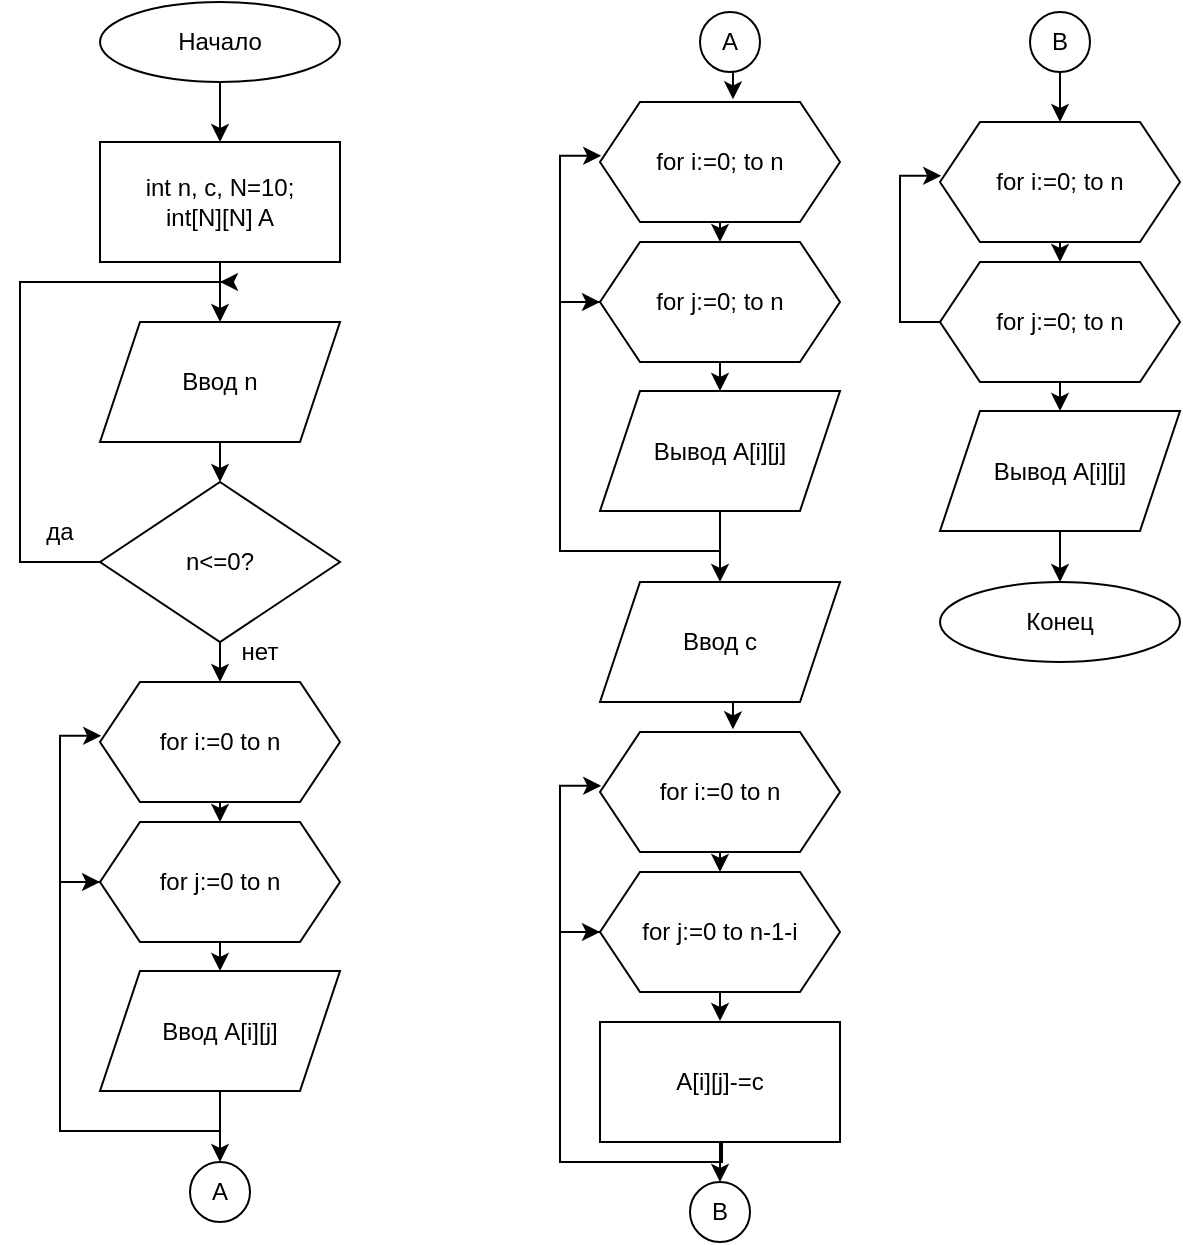 <mxfile version="21.3.4" type="github">
  <diagram id="C5RBs43oDa-KdzZeNtuy" name="Page-1">
    <mxGraphModel dx="2125" dy="1178" grid="1" gridSize="10" guides="1" tooltips="1" connect="1" arrows="1" fold="1" page="1" pageScale="1" pageWidth="827" pageHeight="1169" math="0" shadow="0">
      <root>
        <mxCell id="WIyWlLk6GJQsqaUBKTNV-0" />
        <mxCell id="WIyWlLk6GJQsqaUBKTNV-1" parent="WIyWlLk6GJQsqaUBKTNV-0" />
        <mxCell id="OMOyGlyV_K3_ukJA3dGh-2" style="edgeStyle=orthogonalEdgeStyle;rounded=0;orthogonalLoop=1;jettySize=auto;html=1;exitX=0.5;exitY=1;exitDx=0;exitDy=0;entryX=0.5;entryY=0;entryDx=0;entryDy=0;" edge="1" parent="WIyWlLk6GJQsqaUBKTNV-1" source="OMOyGlyV_K3_ukJA3dGh-0" target="OMOyGlyV_K3_ukJA3dGh-1">
          <mxGeometry relative="1" as="geometry" />
        </mxCell>
        <mxCell id="OMOyGlyV_K3_ukJA3dGh-0" value="Начало" style="ellipse;whiteSpace=wrap;html=1;" vertex="1" parent="WIyWlLk6GJQsqaUBKTNV-1">
          <mxGeometry x="310" y="40" width="120" height="40" as="geometry" />
        </mxCell>
        <mxCell id="OMOyGlyV_K3_ukJA3dGh-6" style="edgeStyle=orthogonalEdgeStyle;rounded=0;orthogonalLoop=1;jettySize=auto;html=1;exitX=0.5;exitY=1;exitDx=0;exitDy=0;entryX=0.5;entryY=0;entryDx=0;entryDy=0;" edge="1" parent="WIyWlLk6GJQsqaUBKTNV-1" source="OMOyGlyV_K3_ukJA3dGh-1" target="OMOyGlyV_K3_ukJA3dGh-3">
          <mxGeometry relative="1" as="geometry" />
        </mxCell>
        <mxCell id="OMOyGlyV_K3_ukJA3dGh-1" value="int n, c, N=10;&lt;br&gt;int[N][N] A" style="rounded=0;whiteSpace=wrap;html=1;" vertex="1" parent="WIyWlLk6GJQsqaUBKTNV-1">
          <mxGeometry x="310" y="110" width="120" height="60" as="geometry" />
        </mxCell>
        <mxCell id="OMOyGlyV_K3_ukJA3dGh-7" style="edgeStyle=orthogonalEdgeStyle;rounded=0;orthogonalLoop=1;jettySize=auto;html=1;exitX=0.5;exitY=1;exitDx=0;exitDy=0;entryX=0.5;entryY=0;entryDx=0;entryDy=0;" edge="1" parent="WIyWlLk6GJQsqaUBKTNV-1" source="OMOyGlyV_K3_ukJA3dGh-3" target="OMOyGlyV_K3_ukJA3dGh-4">
          <mxGeometry relative="1" as="geometry" />
        </mxCell>
        <mxCell id="OMOyGlyV_K3_ukJA3dGh-3" value="Ввод n" style="shape=parallelogram;perimeter=parallelogramPerimeter;whiteSpace=wrap;html=1;fixedSize=1;" vertex="1" parent="WIyWlLk6GJQsqaUBKTNV-1">
          <mxGeometry x="310" y="200" width="120" height="60" as="geometry" />
        </mxCell>
        <mxCell id="OMOyGlyV_K3_ukJA3dGh-5" style="edgeStyle=orthogonalEdgeStyle;rounded=0;orthogonalLoop=1;jettySize=auto;html=1;exitX=0;exitY=0.5;exitDx=0;exitDy=0;" edge="1" parent="WIyWlLk6GJQsqaUBKTNV-1" source="OMOyGlyV_K3_ukJA3dGh-4">
          <mxGeometry relative="1" as="geometry">
            <mxPoint x="370" y="180" as="targetPoint" />
            <Array as="points">
              <mxPoint x="270" y="320" />
              <mxPoint x="270" y="180" />
              <mxPoint x="371" y="180" />
            </Array>
          </mxGeometry>
        </mxCell>
        <mxCell id="OMOyGlyV_K3_ukJA3dGh-11" style="edgeStyle=orthogonalEdgeStyle;rounded=0;orthogonalLoop=1;jettySize=auto;html=1;exitX=0.5;exitY=1;exitDx=0;exitDy=0;" edge="1" parent="WIyWlLk6GJQsqaUBKTNV-1" source="OMOyGlyV_K3_ukJA3dGh-4">
          <mxGeometry relative="1" as="geometry">
            <mxPoint x="370" y="380" as="targetPoint" />
          </mxGeometry>
        </mxCell>
        <mxCell id="OMOyGlyV_K3_ukJA3dGh-4" value="n&amp;lt;=0?" style="rhombus;whiteSpace=wrap;html=1;" vertex="1" parent="WIyWlLk6GJQsqaUBKTNV-1">
          <mxGeometry x="310" y="280" width="120" height="80" as="geometry" />
        </mxCell>
        <mxCell id="OMOyGlyV_K3_ukJA3dGh-8" value="да" style="text;html=1;strokeColor=none;fillColor=none;align=center;verticalAlign=middle;whiteSpace=wrap;rounded=0;" vertex="1" parent="WIyWlLk6GJQsqaUBKTNV-1">
          <mxGeometry x="260" y="290" width="60" height="30" as="geometry" />
        </mxCell>
        <mxCell id="OMOyGlyV_K3_ukJA3dGh-12" value="нет" style="text;html=1;strokeColor=none;fillColor=none;align=center;verticalAlign=middle;whiteSpace=wrap;rounded=0;" vertex="1" parent="WIyWlLk6GJQsqaUBKTNV-1">
          <mxGeometry x="360" y="350" width="60" height="30" as="geometry" />
        </mxCell>
        <mxCell id="OMOyGlyV_K3_ukJA3dGh-16" value="Ввод с" style="shape=parallelogram;perimeter=parallelogramPerimeter;whiteSpace=wrap;html=1;fixedSize=1;" vertex="1" parent="WIyWlLk6GJQsqaUBKTNV-1">
          <mxGeometry x="560" y="330" width="120" height="60" as="geometry" />
        </mxCell>
        <mxCell id="OMOyGlyV_K3_ukJA3dGh-26" style="edgeStyle=orthogonalEdgeStyle;rounded=0;orthogonalLoop=1;jettySize=auto;html=1;exitX=0.5;exitY=1;exitDx=0;exitDy=0;entryX=0.5;entryY=0;entryDx=0;entryDy=0;" edge="1" parent="WIyWlLk6GJQsqaUBKTNV-1" source="OMOyGlyV_K3_ukJA3dGh-27" target="OMOyGlyV_K3_ukJA3dGh-29">
          <mxGeometry relative="1" as="geometry" />
        </mxCell>
        <mxCell id="OMOyGlyV_K3_ukJA3dGh-27" value="for i:=0 to n" style="shape=hexagon;perimeter=hexagonPerimeter2;whiteSpace=wrap;html=1;fixedSize=1;" vertex="1" parent="WIyWlLk6GJQsqaUBKTNV-1">
          <mxGeometry x="310" y="380" width="120" height="60" as="geometry" />
        </mxCell>
        <mxCell id="OMOyGlyV_K3_ukJA3dGh-28" style="edgeStyle=orthogonalEdgeStyle;rounded=0;orthogonalLoop=1;jettySize=auto;html=1;exitX=0.5;exitY=1;exitDx=0;exitDy=0;entryX=0.5;entryY=0;entryDx=0;entryDy=0;" edge="1" parent="WIyWlLk6GJQsqaUBKTNV-1" source="OMOyGlyV_K3_ukJA3dGh-29" target="OMOyGlyV_K3_ukJA3dGh-32">
          <mxGeometry relative="1" as="geometry" />
        </mxCell>
        <mxCell id="OMOyGlyV_K3_ukJA3dGh-33" style="edgeStyle=orthogonalEdgeStyle;rounded=0;orthogonalLoop=1;jettySize=auto;html=1;exitX=0;exitY=0.5;exitDx=0;exitDy=0;entryX=0.005;entryY=0.448;entryDx=0;entryDy=0;entryPerimeter=0;" edge="1" parent="WIyWlLk6GJQsqaUBKTNV-1" source="OMOyGlyV_K3_ukJA3dGh-29" target="OMOyGlyV_K3_ukJA3dGh-27">
          <mxGeometry relative="1" as="geometry" />
        </mxCell>
        <mxCell id="OMOyGlyV_K3_ukJA3dGh-29" value="for j:=0 to n" style="shape=hexagon;perimeter=hexagonPerimeter2;whiteSpace=wrap;html=1;fixedSize=1;" vertex="1" parent="WIyWlLk6GJQsqaUBKTNV-1">
          <mxGeometry x="310" y="450" width="120" height="60" as="geometry" />
        </mxCell>
        <mxCell id="OMOyGlyV_K3_ukJA3dGh-30" style="edgeStyle=orthogonalEdgeStyle;rounded=0;orthogonalLoop=1;jettySize=auto;html=1;exitX=0.5;exitY=1;exitDx=0;exitDy=0;entryX=0;entryY=0.5;entryDx=0;entryDy=0;" edge="1" parent="WIyWlLk6GJQsqaUBKTNV-1" source="OMOyGlyV_K3_ukJA3dGh-32" target="OMOyGlyV_K3_ukJA3dGh-29">
          <mxGeometry relative="1" as="geometry" />
        </mxCell>
        <mxCell id="OMOyGlyV_K3_ukJA3dGh-36" style="edgeStyle=orthogonalEdgeStyle;rounded=0;orthogonalLoop=1;jettySize=auto;html=1;exitX=0.5;exitY=1;exitDx=0;exitDy=0;entryX=0.5;entryY=0;entryDx=0;entryDy=0;" edge="1" parent="WIyWlLk6GJQsqaUBKTNV-1" source="OMOyGlyV_K3_ukJA3dGh-32" target="OMOyGlyV_K3_ukJA3dGh-35">
          <mxGeometry relative="1" as="geometry" />
        </mxCell>
        <mxCell id="OMOyGlyV_K3_ukJA3dGh-32" value="Ввод A[i][j]" style="shape=parallelogram;perimeter=parallelogramPerimeter;whiteSpace=wrap;html=1;fixedSize=1;" vertex="1" parent="WIyWlLk6GJQsqaUBKTNV-1">
          <mxGeometry x="310" y="524.5" width="120" height="60" as="geometry" />
        </mxCell>
        <mxCell id="OMOyGlyV_K3_ukJA3dGh-35" value="A" style="ellipse;whiteSpace=wrap;html=1;aspect=fixed;" vertex="1" parent="WIyWlLk6GJQsqaUBKTNV-1">
          <mxGeometry x="355" y="620" width="30" height="30" as="geometry" />
        </mxCell>
        <mxCell id="OMOyGlyV_K3_ukJA3dGh-47" style="edgeStyle=orthogonalEdgeStyle;rounded=0;orthogonalLoop=1;jettySize=auto;html=1;exitX=0.5;exitY=1;exitDx=0;exitDy=0;entryX=0.554;entryY=-0.022;entryDx=0;entryDy=0;entryPerimeter=0;" edge="1" parent="WIyWlLk6GJQsqaUBKTNV-1" source="OMOyGlyV_K3_ukJA3dGh-37" target="OMOyGlyV_K3_ukJA3dGh-39">
          <mxGeometry relative="1" as="geometry" />
        </mxCell>
        <mxCell id="OMOyGlyV_K3_ukJA3dGh-37" value="A" style="ellipse;whiteSpace=wrap;html=1;aspect=fixed;" vertex="1" parent="WIyWlLk6GJQsqaUBKTNV-1">
          <mxGeometry x="610" y="45" width="30" height="30" as="geometry" />
        </mxCell>
        <mxCell id="OMOyGlyV_K3_ukJA3dGh-38" style="edgeStyle=orthogonalEdgeStyle;rounded=0;orthogonalLoop=1;jettySize=auto;html=1;exitX=0.5;exitY=1;exitDx=0;exitDy=0;entryX=0.5;entryY=0;entryDx=0;entryDy=0;" edge="1" parent="WIyWlLk6GJQsqaUBKTNV-1" source="OMOyGlyV_K3_ukJA3dGh-39" target="OMOyGlyV_K3_ukJA3dGh-42">
          <mxGeometry relative="1" as="geometry" />
        </mxCell>
        <mxCell id="OMOyGlyV_K3_ukJA3dGh-39" value="for i:=0; to n" style="shape=hexagon;perimeter=hexagonPerimeter2;whiteSpace=wrap;html=1;fixedSize=1;" vertex="1" parent="WIyWlLk6GJQsqaUBKTNV-1">
          <mxGeometry x="560" y="90" width="120" height="60" as="geometry" />
        </mxCell>
        <mxCell id="OMOyGlyV_K3_ukJA3dGh-40" style="edgeStyle=orthogonalEdgeStyle;rounded=0;orthogonalLoop=1;jettySize=auto;html=1;exitX=0.5;exitY=1;exitDx=0;exitDy=0;entryX=0.5;entryY=0;entryDx=0;entryDy=0;" edge="1" parent="WIyWlLk6GJQsqaUBKTNV-1" source="OMOyGlyV_K3_ukJA3dGh-42" target="OMOyGlyV_K3_ukJA3dGh-45">
          <mxGeometry relative="1" as="geometry" />
        </mxCell>
        <mxCell id="OMOyGlyV_K3_ukJA3dGh-41" style="edgeStyle=orthogonalEdgeStyle;rounded=0;orthogonalLoop=1;jettySize=auto;html=1;exitX=0;exitY=0.5;exitDx=0;exitDy=0;entryX=0.005;entryY=0.448;entryDx=0;entryDy=0;entryPerimeter=0;" edge="1" parent="WIyWlLk6GJQsqaUBKTNV-1" source="OMOyGlyV_K3_ukJA3dGh-42" target="OMOyGlyV_K3_ukJA3dGh-39">
          <mxGeometry relative="1" as="geometry" />
        </mxCell>
        <mxCell id="OMOyGlyV_K3_ukJA3dGh-42" value="for j:=0; to n" style="shape=hexagon;perimeter=hexagonPerimeter2;whiteSpace=wrap;html=1;fixedSize=1;" vertex="1" parent="WIyWlLk6GJQsqaUBKTNV-1">
          <mxGeometry x="560" y="160" width="120" height="60" as="geometry" />
        </mxCell>
        <mxCell id="OMOyGlyV_K3_ukJA3dGh-43" style="edgeStyle=orthogonalEdgeStyle;rounded=0;orthogonalLoop=1;jettySize=auto;html=1;exitX=0.5;exitY=1;exitDx=0;exitDy=0;entryX=0;entryY=0.5;entryDx=0;entryDy=0;" edge="1" parent="WIyWlLk6GJQsqaUBKTNV-1" source="OMOyGlyV_K3_ukJA3dGh-45" target="OMOyGlyV_K3_ukJA3dGh-42">
          <mxGeometry relative="1" as="geometry" />
        </mxCell>
        <mxCell id="OMOyGlyV_K3_ukJA3dGh-44" style="edgeStyle=orthogonalEdgeStyle;rounded=0;orthogonalLoop=1;jettySize=auto;html=1;exitX=0.5;exitY=1;exitDx=0;exitDy=0;entryX=0.5;entryY=0;entryDx=0;entryDy=0;" edge="1" parent="WIyWlLk6GJQsqaUBKTNV-1" source="OMOyGlyV_K3_ukJA3dGh-45">
          <mxGeometry relative="1" as="geometry">
            <mxPoint x="620" y="330" as="targetPoint" />
          </mxGeometry>
        </mxCell>
        <mxCell id="OMOyGlyV_K3_ukJA3dGh-45" value="Вывод A[i][j]" style="shape=parallelogram;perimeter=parallelogramPerimeter;whiteSpace=wrap;html=1;fixedSize=1;" vertex="1" parent="WIyWlLk6GJQsqaUBKTNV-1">
          <mxGeometry x="560" y="234.5" width="120" height="60" as="geometry" />
        </mxCell>
        <mxCell id="OMOyGlyV_K3_ukJA3dGh-48" style="edgeStyle=orthogonalEdgeStyle;rounded=0;orthogonalLoop=1;jettySize=auto;html=1;exitX=0.5;exitY=1;exitDx=0;exitDy=0;entryX=0.554;entryY=-0.022;entryDx=0;entryDy=0;entryPerimeter=0;" edge="1" parent="WIyWlLk6GJQsqaUBKTNV-1" target="OMOyGlyV_K3_ukJA3dGh-50">
          <mxGeometry relative="1" as="geometry">
            <mxPoint x="625" y="390" as="sourcePoint" />
          </mxGeometry>
        </mxCell>
        <mxCell id="OMOyGlyV_K3_ukJA3dGh-49" style="edgeStyle=orthogonalEdgeStyle;rounded=0;orthogonalLoop=1;jettySize=auto;html=1;exitX=0.5;exitY=1;exitDx=0;exitDy=0;entryX=0.5;entryY=0;entryDx=0;entryDy=0;" edge="1" parent="WIyWlLk6GJQsqaUBKTNV-1" source="OMOyGlyV_K3_ukJA3dGh-50" target="OMOyGlyV_K3_ukJA3dGh-53">
          <mxGeometry relative="1" as="geometry" />
        </mxCell>
        <mxCell id="OMOyGlyV_K3_ukJA3dGh-50" value="for i:=0 to n" style="shape=hexagon;perimeter=hexagonPerimeter2;whiteSpace=wrap;html=1;fixedSize=1;" vertex="1" parent="WIyWlLk6GJQsqaUBKTNV-1">
          <mxGeometry x="560" y="405" width="120" height="60" as="geometry" />
        </mxCell>
        <mxCell id="OMOyGlyV_K3_ukJA3dGh-51" style="edgeStyle=orthogonalEdgeStyle;rounded=0;orthogonalLoop=1;jettySize=auto;html=1;exitX=0.5;exitY=1;exitDx=0;exitDy=0;entryX=0.5;entryY=0;entryDx=0;entryDy=0;" edge="1" parent="WIyWlLk6GJQsqaUBKTNV-1" source="OMOyGlyV_K3_ukJA3dGh-53">
          <mxGeometry relative="1" as="geometry">
            <mxPoint x="620" y="549.5" as="targetPoint" />
          </mxGeometry>
        </mxCell>
        <mxCell id="OMOyGlyV_K3_ukJA3dGh-52" style="edgeStyle=orthogonalEdgeStyle;rounded=0;orthogonalLoop=1;jettySize=auto;html=1;exitX=0;exitY=0.5;exitDx=0;exitDy=0;entryX=0.005;entryY=0.448;entryDx=0;entryDy=0;entryPerimeter=0;" edge="1" parent="WIyWlLk6GJQsqaUBKTNV-1" source="OMOyGlyV_K3_ukJA3dGh-53" target="OMOyGlyV_K3_ukJA3dGh-50">
          <mxGeometry relative="1" as="geometry" />
        </mxCell>
        <mxCell id="OMOyGlyV_K3_ukJA3dGh-53" value="for j:=0 to n-1-i" style="shape=hexagon;perimeter=hexagonPerimeter2;whiteSpace=wrap;html=1;fixedSize=1;" vertex="1" parent="WIyWlLk6GJQsqaUBKTNV-1">
          <mxGeometry x="560" y="475" width="120" height="60" as="geometry" />
        </mxCell>
        <mxCell id="OMOyGlyV_K3_ukJA3dGh-54" style="edgeStyle=orthogonalEdgeStyle;rounded=0;orthogonalLoop=1;jettySize=auto;html=1;exitX=0.5;exitY=1;exitDx=0;exitDy=0;entryX=0;entryY=0.5;entryDx=0;entryDy=0;" edge="1" parent="WIyWlLk6GJQsqaUBKTNV-1" target="OMOyGlyV_K3_ukJA3dGh-53">
          <mxGeometry relative="1" as="geometry">
            <mxPoint x="620" y="609.5" as="sourcePoint" />
            <Array as="points">
              <mxPoint x="621" y="610" />
              <mxPoint x="621" y="620" />
              <mxPoint x="540" y="620" />
              <mxPoint x="540" y="505" />
            </Array>
          </mxGeometry>
        </mxCell>
        <mxCell id="OMOyGlyV_K3_ukJA3dGh-58" style="edgeStyle=orthogonalEdgeStyle;rounded=0;orthogonalLoop=1;jettySize=auto;html=1;exitX=0.5;exitY=1;exitDx=0;exitDy=0;entryX=0.5;entryY=0;entryDx=0;entryDy=0;" edge="1" parent="WIyWlLk6GJQsqaUBKTNV-1" source="OMOyGlyV_K3_ukJA3dGh-56" target="OMOyGlyV_K3_ukJA3dGh-57">
          <mxGeometry relative="1" as="geometry" />
        </mxCell>
        <mxCell id="OMOyGlyV_K3_ukJA3dGh-56" value="A[i][j]-=c" style="rounded=0;whiteSpace=wrap;html=1;" vertex="1" parent="WIyWlLk6GJQsqaUBKTNV-1">
          <mxGeometry x="560" y="550" width="120" height="60" as="geometry" />
        </mxCell>
        <mxCell id="OMOyGlyV_K3_ukJA3dGh-57" value="B" style="ellipse;whiteSpace=wrap;html=1;aspect=fixed;" vertex="1" parent="WIyWlLk6GJQsqaUBKTNV-1">
          <mxGeometry x="605" y="630" width="30" height="30" as="geometry" />
        </mxCell>
        <mxCell id="OMOyGlyV_K3_ukJA3dGh-66" style="edgeStyle=orthogonalEdgeStyle;rounded=0;orthogonalLoop=1;jettySize=auto;html=1;exitX=0.5;exitY=1;exitDx=0;exitDy=0;entryX=0.5;entryY=0;entryDx=0;entryDy=0;" edge="1" parent="WIyWlLk6GJQsqaUBKTNV-1" source="OMOyGlyV_K3_ukJA3dGh-59" target="OMOyGlyV_K3_ukJA3dGh-61">
          <mxGeometry relative="1" as="geometry" />
        </mxCell>
        <mxCell id="OMOyGlyV_K3_ukJA3dGh-59" value="B" style="ellipse;whiteSpace=wrap;html=1;aspect=fixed;" vertex="1" parent="WIyWlLk6GJQsqaUBKTNV-1">
          <mxGeometry x="775" y="45" width="30" height="30" as="geometry" />
        </mxCell>
        <mxCell id="OMOyGlyV_K3_ukJA3dGh-60" style="edgeStyle=orthogonalEdgeStyle;rounded=0;orthogonalLoop=1;jettySize=auto;html=1;exitX=0.5;exitY=1;exitDx=0;exitDy=0;entryX=0.5;entryY=0;entryDx=0;entryDy=0;" edge="1" parent="WIyWlLk6GJQsqaUBKTNV-1" source="OMOyGlyV_K3_ukJA3dGh-61" target="OMOyGlyV_K3_ukJA3dGh-64">
          <mxGeometry relative="1" as="geometry" />
        </mxCell>
        <mxCell id="OMOyGlyV_K3_ukJA3dGh-61" value="for i:=0; to n" style="shape=hexagon;perimeter=hexagonPerimeter2;whiteSpace=wrap;html=1;fixedSize=1;" vertex="1" parent="WIyWlLk6GJQsqaUBKTNV-1">
          <mxGeometry x="730" y="100" width="120" height="60" as="geometry" />
        </mxCell>
        <mxCell id="OMOyGlyV_K3_ukJA3dGh-62" style="edgeStyle=orthogonalEdgeStyle;rounded=0;orthogonalLoop=1;jettySize=auto;html=1;exitX=0.5;exitY=1;exitDx=0;exitDy=0;entryX=0.5;entryY=0;entryDx=0;entryDy=0;" edge="1" parent="WIyWlLk6GJQsqaUBKTNV-1" source="OMOyGlyV_K3_ukJA3dGh-64" target="OMOyGlyV_K3_ukJA3dGh-65">
          <mxGeometry relative="1" as="geometry" />
        </mxCell>
        <mxCell id="OMOyGlyV_K3_ukJA3dGh-63" style="edgeStyle=orthogonalEdgeStyle;rounded=0;orthogonalLoop=1;jettySize=auto;html=1;exitX=0;exitY=0.5;exitDx=0;exitDy=0;entryX=0.005;entryY=0.448;entryDx=0;entryDy=0;entryPerimeter=0;" edge="1" parent="WIyWlLk6GJQsqaUBKTNV-1" source="OMOyGlyV_K3_ukJA3dGh-64" target="OMOyGlyV_K3_ukJA3dGh-61">
          <mxGeometry relative="1" as="geometry" />
        </mxCell>
        <mxCell id="OMOyGlyV_K3_ukJA3dGh-64" value="for j:=0; to n" style="shape=hexagon;perimeter=hexagonPerimeter2;whiteSpace=wrap;html=1;fixedSize=1;" vertex="1" parent="WIyWlLk6GJQsqaUBKTNV-1">
          <mxGeometry x="730" y="170" width="120" height="60" as="geometry" />
        </mxCell>
        <mxCell id="OMOyGlyV_K3_ukJA3dGh-68" style="edgeStyle=orthogonalEdgeStyle;rounded=0;orthogonalLoop=1;jettySize=auto;html=1;exitX=0.5;exitY=1;exitDx=0;exitDy=0;entryX=0.5;entryY=0;entryDx=0;entryDy=0;" edge="1" parent="WIyWlLk6GJQsqaUBKTNV-1" source="OMOyGlyV_K3_ukJA3dGh-65" target="OMOyGlyV_K3_ukJA3dGh-67">
          <mxGeometry relative="1" as="geometry" />
        </mxCell>
        <mxCell id="OMOyGlyV_K3_ukJA3dGh-65" value="Вывод A[i][j]" style="shape=parallelogram;perimeter=parallelogramPerimeter;whiteSpace=wrap;html=1;fixedSize=1;" vertex="1" parent="WIyWlLk6GJQsqaUBKTNV-1">
          <mxGeometry x="730" y="244.5" width="120" height="60" as="geometry" />
        </mxCell>
        <mxCell id="OMOyGlyV_K3_ukJA3dGh-67" value="Конец" style="ellipse;whiteSpace=wrap;html=1;" vertex="1" parent="WIyWlLk6GJQsqaUBKTNV-1">
          <mxGeometry x="730" y="330" width="120" height="40" as="geometry" />
        </mxCell>
      </root>
    </mxGraphModel>
  </diagram>
</mxfile>
